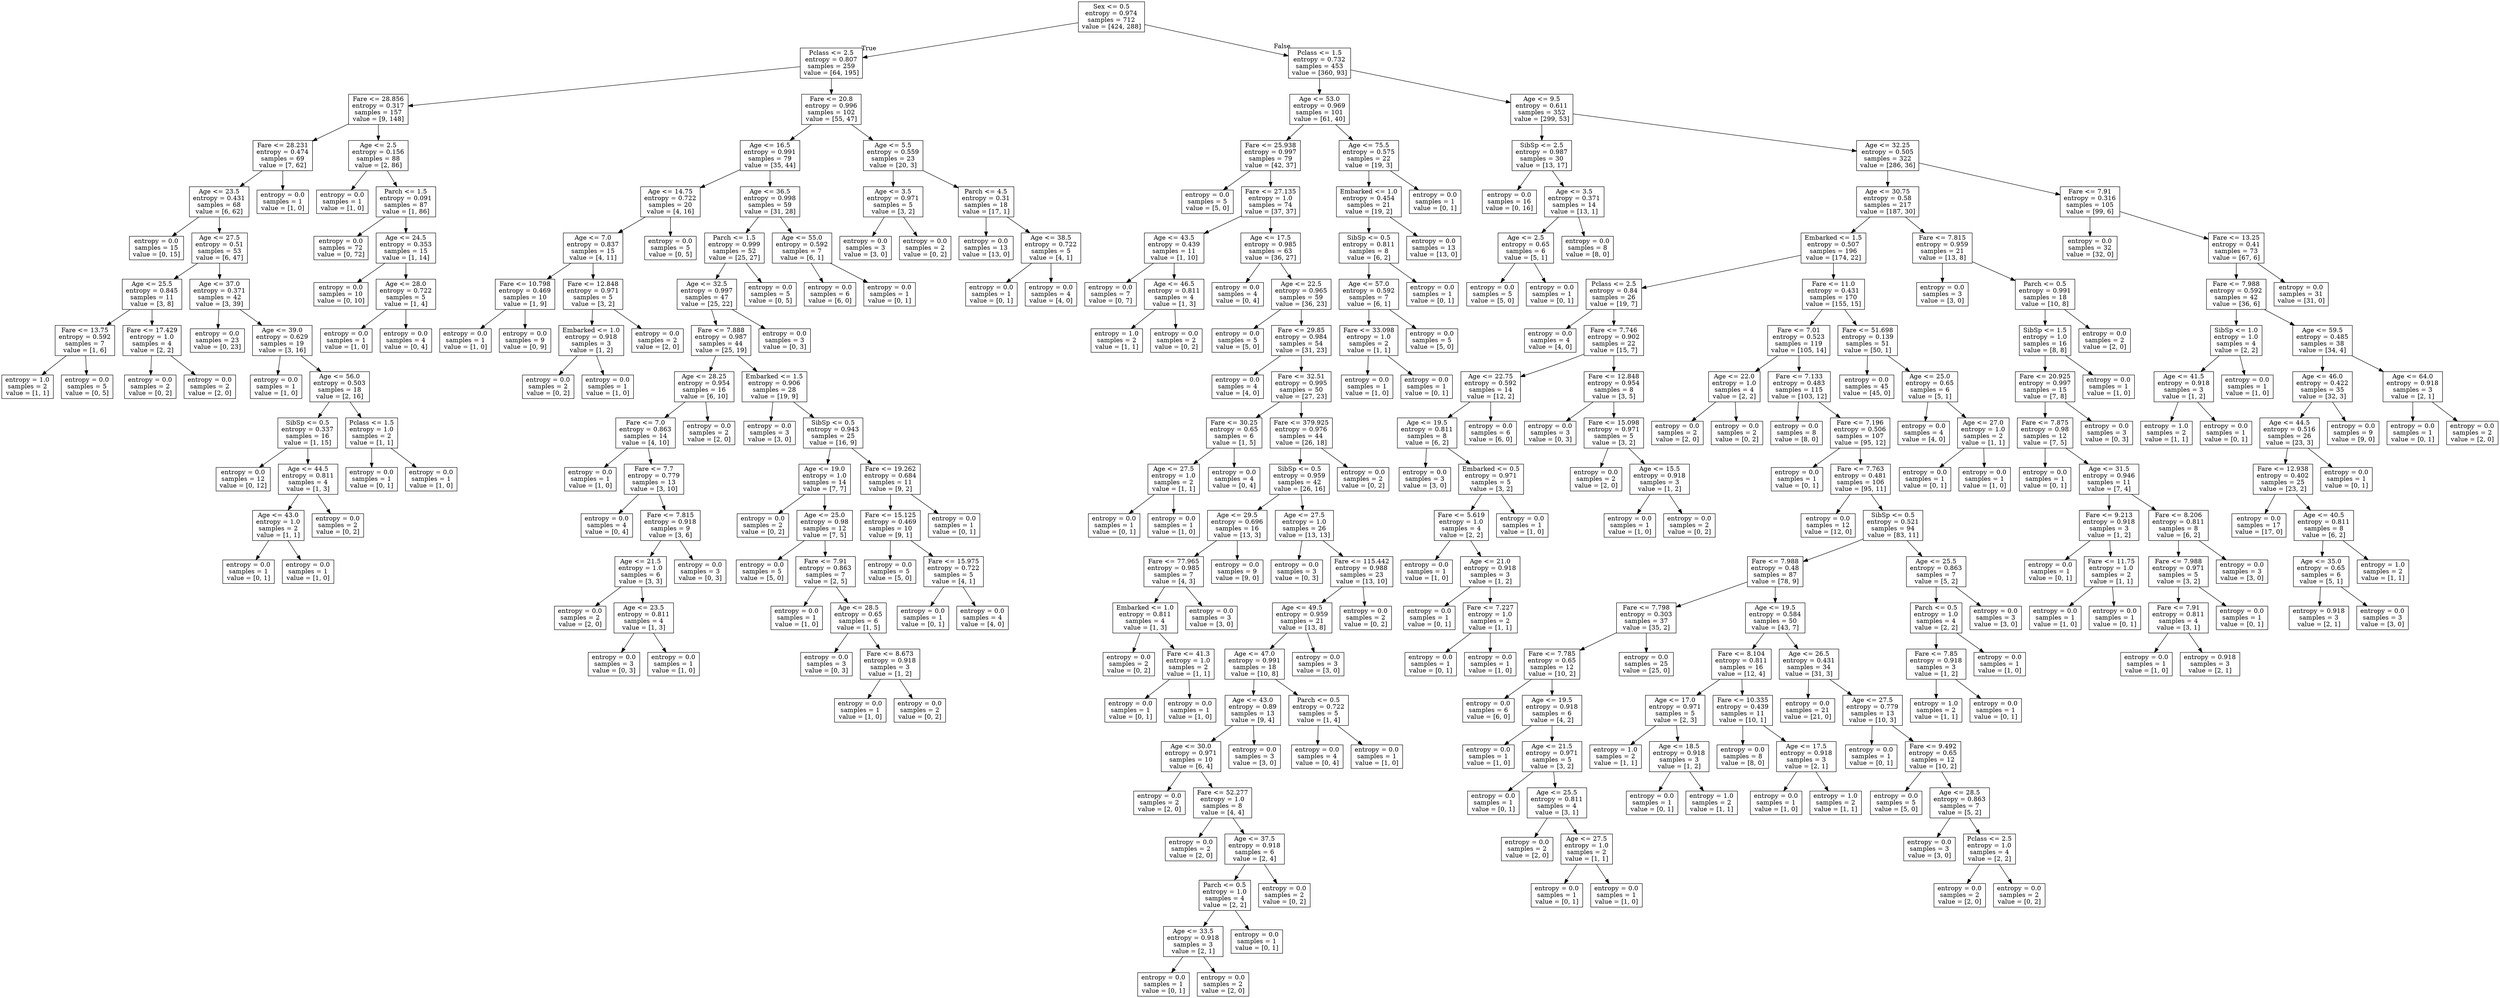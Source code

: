 digraph Tree {
node [shape=box] ;
0 [label="Sex <= 0.5\nentropy = 0.974\nsamples = 712\nvalue = [424, 288]"] ;
1 [label="Pclass <= 2.5\nentropy = 0.807\nsamples = 259\nvalue = [64, 195]"] ;
0 -> 1 [labeldistance=2.5, labelangle=45, headlabel="True"] ;
2 [label="Fare <= 28.856\nentropy = 0.317\nsamples = 157\nvalue = [9, 148]"] ;
1 -> 2 ;
3 [label="Fare <= 28.231\nentropy = 0.474\nsamples = 69\nvalue = [7, 62]"] ;
2 -> 3 ;
4 [label="Age <= 23.5\nentropy = 0.431\nsamples = 68\nvalue = [6, 62]"] ;
3 -> 4 ;
5 [label="entropy = 0.0\nsamples = 15\nvalue = [0, 15]"] ;
4 -> 5 ;
6 [label="Age <= 27.5\nentropy = 0.51\nsamples = 53\nvalue = [6, 47]"] ;
4 -> 6 ;
7 [label="Age <= 25.5\nentropy = 0.845\nsamples = 11\nvalue = [3, 8]"] ;
6 -> 7 ;
8 [label="Fare <= 13.75\nentropy = 0.592\nsamples = 7\nvalue = [1, 6]"] ;
7 -> 8 ;
9 [label="entropy = 1.0\nsamples = 2\nvalue = [1, 1]"] ;
8 -> 9 ;
10 [label="entropy = 0.0\nsamples = 5\nvalue = [0, 5]"] ;
8 -> 10 ;
11 [label="Fare <= 17.429\nentropy = 1.0\nsamples = 4\nvalue = [2, 2]"] ;
7 -> 11 ;
12 [label="entropy = 0.0\nsamples = 2\nvalue = [0, 2]"] ;
11 -> 12 ;
13 [label="entropy = 0.0\nsamples = 2\nvalue = [2, 0]"] ;
11 -> 13 ;
14 [label="Age <= 37.0\nentropy = 0.371\nsamples = 42\nvalue = [3, 39]"] ;
6 -> 14 ;
15 [label="entropy = 0.0\nsamples = 23\nvalue = [0, 23]"] ;
14 -> 15 ;
16 [label="Age <= 39.0\nentropy = 0.629\nsamples = 19\nvalue = [3, 16]"] ;
14 -> 16 ;
17 [label="entropy = 0.0\nsamples = 1\nvalue = [1, 0]"] ;
16 -> 17 ;
18 [label="Age <= 56.0\nentropy = 0.503\nsamples = 18\nvalue = [2, 16]"] ;
16 -> 18 ;
19 [label="SibSp <= 0.5\nentropy = 0.337\nsamples = 16\nvalue = [1, 15]"] ;
18 -> 19 ;
20 [label="entropy = 0.0\nsamples = 12\nvalue = [0, 12]"] ;
19 -> 20 ;
21 [label="Age <= 44.5\nentropy = 0.811\nsamples = 4\nvalue = [1, 3]"] ;
19 -> 21 ;
22 [label="Age <= 43.0\nentropy = 1.0\nsamples = 2\nvalue = [1, 1]"] ;
21 -> 22 ;
23 [label="entropy = 0.0\nsamples = 1\nvalue = [0, 1]"] ;
22 -> 23 ;
24 [label="entropy = 0.0\nsamples = 1\nvalue = [1, 0]"] ;
22 -> 24 ;
25 [label="entropy = 0.0\nsamples = 2\nvalue = [0, 2]"] ;
21 -> 25 ;
26 [label="Pclass <= 1.5\nentropy = 1.0\nsamples = 2\nvalue = [1, 1]"] ;
18 -> 26 ;
27 [label="entropy = 0.0\nsamples = 1\nvalue = [0, 1]"] ;
26 -> 27 ;
28 [label="entropy = 0.0\nsamples = 1\nvalue = [1, 0]"] ;
26 -> 28 ;
29 [label="entropy = 0.0\nsamples = 1\nvalue = [1, 0]"] ;
3 -> 29 ;
30 [label="Age <= 2.5\nentropy = 0.156\nsamples = 88\nvalue = [2, 86]"] ;
2 -> 30 ;
31 [label="entropy = 0.0\nsamples = 1\nvalue = [1, 0]"] ;
30 -> 31 ;
32 [label="Parch <= 1.5\nentropy = 0.091\nsamples = 87\nvalue = [1, 86]"] ;
30 -> 32 ;
33 [label="entropy = 0.0\nsamples = 72\nvalue = [0, 72]"] ;
32 -> 33 ;
34 [label="Age <= 24.5\nentropy = 0.353\nsamples = 15\nvalue = [1, 14]"] ;
32 -> 34 ;
35 [label="entropy = 0.0\nsamples = 10\nvalue = [0, 10]"] ;
34 -> 35 ;
36 [label="Age <= 28.0\nentropy = 0.722\nsamples = 5\nvalue = [1, 4]"] ;
34 -> 36 ;
37 [label="entropy = 0.0\nsamples = 1\nvalue = [1, 0]"] ;
36 -> 37 ;
38 [label="entropy = 0.0\nsamples = 4\nvalue = [0, 4]"] ;
36 -> 38 ;
39 [label="Fare <= 20.8\nentropy = 0.996\nsamples = 102\nvalue = [55, 47]"] ;
1 -> 39 ;
40 [label="Age <= 16.5\nentropy = 0.991\nsamples = 79\nvalue = [35, 44]"] ;
39 -> 40 ;
41 [label="Age <= 14.75\nentropy = 0.722\nsamples = 20\nvalue = [4, 16]"] ;
40 -> 41 ;
42 [label="Age <= 7.0\nentropy = 0.837\nsamples = 15\nvalue = [4, 11]"] ;
41 -> 42 ;
43 [label="Fare <= 10.798\nentropy = 0.469\nsamples = 10\nvalue = [1, 9]"] ;
42 -> 43 ;
44 [label="entropy = 0.0\nsamples = 1\nvalue = [1, 0]"] ;
43 -> 44 ;
45 [label="entropy = 0.0\nsamples = 9\nvalue = [0, 9]"] ;
43 -> 45 ;
46 [label="Fare <= 12.848\nentropy = 0.971\nsamples = 5\nvalue = [3, 2]"] ;
42 -> 46 ;
47 [label="Embarked <= 1.0\nentropy = 0.918\nsamples = 3\nvalue = [1, 2]"] ;
46 -> 47 ;
48 [label="entropy = 0.0\nsamples = 2\nvalue = [0, 2]"] ;
47 -> 48 ;
49 [label="entropy = 0.0\nsamples = 1\nvalue = [1, 0]"] ;
47 -> 49 ;
50 [label="entropy = 0.0\nsamples = 2\nvalue = [2, 0]"] ;
46 -> 50 ;
51 [label="entropy = 0.0\nsamples = 5\nvalue = [0, 5]"] ;
41 -> 51 ;
52 [label="Age <= 36.5\nentropy = 0.998\nsamples = 59\nvalue = [31, 28]"] ;
40 -> 52 ;
53 [label="Parch <= 1.5\nentropy = 0.999\nsamples = 52\nvalue = [25, 27]"] ;
52 -> 53 ;
54 [label="Age <= 32.5\nentropy = 0.997\nsamples = 47\nvalue = [25, 22]"] ;
53 -> 54 ;
55 [label="Fare <= 7.888\nentropy = 0.987\nsamples = 44\nvalue = [25, 19]"] ;
54 -> 55 ;
56 [label="Age <= 28.25\nentropy = 0.954\nsamples = 16\nvalue = [6, 10]"] ;
55 -> 56 ;
57 [label="Fare <= 7.0\nentropy = 0.863\nsamples = 14\nvalue = [4, 10]"] ;
56 -> 57 ;
58 [label="entropy = 0.0\nsamples = 1\nvalue = [1, 0]"] ;
57 -> 58 ;
59 [label="Fare <= 7.7\nentropy = 0.779\nsamples = 13\nvalue = [3, 10]"] ;
57 -> 59 ;
60 [label="entropy = 0.0\nsamples = 4\nvalue = [0, 4]"] ;
59 -> 60 ;
61 [label="Fare <= 7.815\nentropy = 0.918\nsamples = 9\nvalue = [3, 6]"] ;
59 -> 61 ;
62 [label="Age <= 21.5\nentropy = 1.0\nsamples = 6\nvalue = [3, 3]"] ;
61 -> 62 ;
63 [label="entropy = 0.0\nsamples = 2\nvalue = [2, 0]"] ;
62 -> 63 ;
64 [label="Age <= 23.5\nentropy = 0.811\nsamples = 4\nvalue = [1, 3]"] ;
62 -> 64 ;
65 [label="entropy = 0.0\nsamples = 3\nvalue = [0, 3]"] ;
64 -> 65 ;
66 [label="entropy = 0.0\nsamples = 1\nvalue = [1, 0]"] ;
64 -> 66 ;
67 [label="entropy = 0.0\nsamples = 3\nvalue = [0, 3]"] ;
61 -> 67 ;
68 [label="entropy = 0.0\nsamples = 2\nvalue = [2, 0]"] ;
56 -> 68 ;
69 [label="Embarked <= 1.5\nentropy = 0.906\nsamples = 28\nvalue = [19, 9]"] ;
55 -> 69 ;
70 [label="entropy = 0.0\nsamples = 3\nvalue = [3, 0]"] ;
69 -> 70 ;
71 [label="SibSp <= 0.5\nentropy = 0.943\nsamples = 25\nvalue = [16, 9]"] ;
69 -> 71 ;
72 [label="Age <= 19.0\nentropy = 1.0\nsamples = 14\nvalue = [7, 7]"] ;
71 -> 72 ;
73 [label="entropy = 0.0\nsamples = 2\nvalue = [0, 2]"] ;
72 -> 73 ;
74 [label="Age <= 25.0\nentropy = 0.98\nsamples = 12\nvalue = [7, 5]"] ;
72 -> 74 ;
75 [label="entropy = 0.0\nsamples = 5\nvalue = [5, 0]"] ;
74 -> 75 ;
76 [label="Fare <= 7.91\nentropy = 0.863\nsamples = 7\nvalue = [2, 5]"] ;
74 -> 76 ;
77 [label="entropy = 0.0\nsamples = 1\nvalue = [1, 0]"] ;
76 -> 77 ;
78 [label="Age <= 28.5\nentropy = 0.65\nsamples = 6\nvalue = [1, 5]"] ;
76 -> 78 ;
79 [label="entropy = 0.0\nsamples = 3\nvalue = [0, 3]"] ;
78 -> 79 ;
80 [label="Fare <= 8.673\nentropy = 0.918\nsamples = 3\nvalue = [1, 2]"] ;
78 -> 80 ;
81 [label="entropy = 0.0\nsamples = 1\nvalue = [1, 0]"] ;
80 -> 81 ;
82 [label="entropy = 0.0\nsamples = 2\nvalue = [0, 2]"] ;
80 -> 82 ;
83 [label="Fare <= 19.262\nentropy = 0.684\nsamples = 11\nvalue = [9, 2]"] ;
71 -> 83 ;
84 [label="Fare <= 15.125\nentropy = 0.469\nsamples = 10\nvalue = [9, 1]"] ;
83 -> 84 ;
85 [label="entropy = 0.0\nsamples = 5\nvalue = [5, 0]"] ;
84 -> 85 ;
86 [label="Fare <= 15.975\nentropy = 0.722\nsamples = 5\nvalue = [4, 1]"] ;
84 -> 86 ;
87 [label="entropy = 0.0\nsamples = 1\nvalue = [0, 1]"] ;
86 -> 87 ;
88 [label="entropy = 0.0\nsamples = 4\nvalue = [4, 0]"] ;
86 -> 88 ;
89 [label="entropy = 0.0\nsamples = 1\nvalue = [0, 1]"] ;
83 -> 89 ;
90 [label="entropy = 0.0\nsamples = 3\nvalue = [0, 3]"] ;
54 -> 90 ;
91 [label="entropy = 0.0\nsamples = 5\nvalue = [0, 5]"] ;
53 -> 91 ;
92 [label="Age <= 55.0\nentropy = 0.592\nsamples = 7\nvalue = [6, 1]"] ;
52 -> 92 ;
93 [label="entropy = 0.0\nsamples = 6\nvalue = [6, 0]"] ;
92 -> 93 ;
94 [label="entropy = 0.0\nsamples = 1\nvalue = [0, 1]"] ;
92 -> 94 ;
95 [label="Age <= 5.5\nentropy = 0.559\nsamples = 23\nvalue = [20, 3]"] ;
39 -> 95 ;
96 [label="Age <= 3.5\nentropy = 0.971\nsamples = 5\nvalue = [3, 2]"] ;
95 -> 96 ;
97 [label="entropy = 0.0\nsamples = 3\nvalue = [3, 0]"] ;
96 -> 97 ;
98 [label="entropy = 0.0\nsamples = 2\nvalue = [0, 2]"] ;
96 -> 98 ;
99 [label="Parch <= 4.5\nentropy = 0.31\nsamples = 18\nvalue = [17, 1]"] ;
95 -> 99 ;
100 [label="entropy = 0.0\nsamples = 13\nvalue = [13, 0]"] ;
99 -> 100 ;
101 [label="Age <= 38.5\nentropy = 0.722\nsamples = 5\nvalue = [4, 1]"] ;
99 -> 101 ;
102 [label="entropy = 0.0\nsamples = 1\nvalue = [0, 1]"] ;
101 -> 102 ;
103 [label="entropy = 0.0\nsamples = 4\nvalue = [4, 0]"] ;
101 -> 103 ;
104 [label="Pclass <= 1.5\nentropy = 0.732\nsamples = 453\nvalue = [360, 93]"] ;
0 -> 104 [labeldistance=2.5, labelangle=-45, headlabel="False"] ;
105 [label="Age <= 53.0\nentropy = 0.969\nsamples = 101\nvalue = [61, 40]"] ;
104 -> 105 ;
106 [label="Fare <= 25.938\nentropy = 0.997\nsamples = 79\nvalue = [42, 37]"] ;
105 -> 106 ;
107 [label="entropy = 0.0\nsamples = 5\nvalue = [5, 0]"] ;
106 -> 107 ;
108 [label="Fare <= 27.135\nentropy = 1.0\nsamples = 74\nvalue = [37, 37]"] ;
106 -> 108 ;
109 [label="Age <= 43.5\nentropy = 0.439\nsamples = 11\nvalue = [1, 10]"] ;
108 -> 109 ;
110 [label="entropy = 0.0\nsamples = 7\nvalue = [0, 7]"] ;
109 -> 110 ;
111 [label="Age <= 46.5\nentropy = 0.811\nsamples = 4\nvalue = [1, 3]"] ;
109 -> 111 ;
112 [label="entropy = 1.0\nsamples = 2\nvalue = [1, 1]"] ;
111 -> 112 ;
113 [label="entropy = 0.0\nsamples = 2\nvalue = [0, 2]"] ;
111 -> 113 ;
114 [label="Age <= 17.5\nentropy = 0.985\nsamples = 63\nvalue = [36, 27]"] ;
108 -> 114 ;
115 [label="entropy = 0.0\nsamples = 4\nvalue = [0, 4]"] ;
114 -> 115 ;
116 [label="Age <= 22.5\nentropy = 0.965\nsamples = 59\nvalue = [36, 23]"] ;
114 -> 116 ;
117 [label="entropy = 0.0\nsamples = 5\nvalue = [5, 0]"] ;
116 -> 117 ;
118 [label="Fare <= 29.85\nentropy = 0.984\nsamples = 54\nvalue = [31, 23]"] ;
116 -> 118 ;
119 [label="entropy = 0.0\nsamples = 4\nvalue = [4, 0]"] ;
118 -> 119 ;
120 [label="Fare <= 32.51\nentropy = 0.995\nsamples = 50\nvalue = [27, 23]"] ;
118 -> 120 ;
121 [label="Fare <= 30.25\nentropy = 0.65\nsamples = 6\nvalue = [1, 5]"] ;
120 -> 121 ;
122 [label="Age <= 27.5\nentropy = 1.0\nsamples = 2\nvalue = [1, 1]"] ;
121 -> 122 ;
123 [label="entropy = 0.0\nsamples = 1\nvalue = [0, 1]"] ;
122 -> 123 ;
124 [label="entropy = 0.0\nsamples = 1\nvalue = [1, 0]"] ;
122 -> 124 ;
125 [label="entropy = 0.0\nsamples = 4\nvalue = [0, 4]"] ;
121 -> 125 ;
126 [label="Fare <= 379.925\nentropy = 0.976\nsamples = 44\nvalue = [26, 18]"] ;
120 -> 126 ;
127 [label="SibSp <= 0.5\nentropy = 0.959\nsamples = 42\nvalue = [26, 16]"] ;
126 -> 127 ;
128 [label="Age <= 29.5\nentropy = 0.696\nsamples = 16\nvalue = [13, 3]"] ;
127 -> 128 ;
129 [label="Fare <= 77.965\nentropy = 0.985\nsamples = 7\nvalue = [4, 3]"] ;
128 -> 129 ;
130 [label="Embarked <= 1.0\nentropy = 0.811\nsamples = 4\nvalue = [1, 3]"] ;
129 -> 130 ;
131 [label="entropy = 0.0\nsamples = 2\nvalue = [0, 2]"] ;
130 -> 131 ;
132 [label="Fare <= 41.3\nentropy = 1.0\nsamples = 2\nvalue = [1, 1]"] ;
130 -> 132 ;
133 [label="entropy = 0.0\nsamples = 1\nvalue = [0, 1]"] ;
132 -> 133 ;
134 [label="entropy = 0.0\nsamples = 1\nvalue = [1, 0]"] ;
132 -> 134 ;
135 [label="entropy = 0.0\nsamples = 3\nvalue = [3, 0]"] ;
129 -> 135 ;
136 [label="entropy = 0.0\nsamples = 9\nvalue = [9, 0]"] ;
128 -> 136 ;
137 [label="Age <= 27.5\nentropy = 1.0\nsamples = 26\nvalue = [13, 13]"] ;
127 -> 137 ;
138 [label="entropy = 0.0\nsamples = 3\nvalue = [0, 3]"] ;
137 -> 138 ;
139 [label="Fare <= 115.442\nentropy = 0.988\nsamples = 23\nvalue = [13, 10]"] ;
137 -> 139 ;
140 [label="Age <= 49.5\nentropy = 0.959\nsamples = 21\nvalue = [13, 8]"] ;
139 -> 140 ;
141 [label="Age <= 47.0\nentropy = 0.991\nsamples = 18\nvalue = [10, 8]"] ;
140 -> 141 ;
142 [label="Age <= 43.0\nentropy = 0.89\nsamples = 13\nvalue = [9, 4]"] ;
141 -> 142 ;
143 [label="Age <= 30.0\nentropy = 0.971\nsamples = 10\nvalue = [6, 4]"] ;
142 -> 143 ;
144 [label="entropy = 0.0\nsamples = 2\nvalue = [2, 0]"] ;
143 -> 144 ;
145 [label="Fare <= 52.277\nentropy = 1.0\nsamples = 8\nvalue = [4, 4]"] ;
143 -> 145 ;
146 [label="entropy = 0.0\nsamples = 2\nvalue = [2, 0]"] ;
145 -> 146 ;
147 [label="Age <= 37.5\nentropy = 0.918\nsamples = 6\nvalue = [2, 4]"] ;
145 -> 147 ;
148 [label="Parch <= 0.5\nentropy = 1.0\nsamples = 4\nvalue = [2, 2]"] ;
147 -> 148 ;
149 [label="Age <= 33.5\nentropy = 0.918\nsamples = 3\nvalue = [2, 1]"] ;
148 -> 149 ;
150 [label="entropy = 0.0\nsamples = 1\nvalue = [0, 1]"] ;
149 -> 150 ;
151 [label="entropy = 0.0\nsamples = 2\nvalue = [2, 0]"] ;
149 -> 151 ;
152 [label="entropy = 0.0\nsamples = 1\nvalue = [0, 1]"] ;
148 -> 152 ;
153 [label="entropy = 0.0\nsamples = 2\nvalue = [0, 2]"] ;
147 -> 153 ;
154 [label="entropy = 0.0\nsamples = 3\nvalue = [3, 0]"] ;
142 -> 154 ;
155 [label="Parch <= 0.5\nentropy = 0.722\nsamples = 5\nvalue = [1, 4]"] ;
141 -> 155 ;
156 [label="entropy = 0.0\nsamples = 4\nvalue = [0, 4]"] ;
155 -> 156 ;
157 [label="entropy = 0.0\nsamples = 1\nvalue = [1, 0]"] ;
155 -> 157 ;
158 [label="entropy = 0.0\nsamples = 3\nvalue = [3, 0]"] ;
140 -> 158 ;
159 [label="entropy = 0.0\nsamples = 2\nvalue = [0, 2]"] ;
139 -> 159 ;
160 [label="entropy = 0.0\nsamples = 2\nvalue = [0, 2]"] ;
126 -> 160 ;
161 [label="Age <= 75.5\nentropy = 0.575\nsamples = 22\nvalue = [19, 3]"] ;
105 -> 161 ;
162 [label="Embarked <= 1.0\nentropy = 0.454\nsamples = 21\nvalue = [19, 2]"] ;
161 -> 162 ;
163 [label="SibSp <= 0.5\nentropy = 0.811\nsamples = 8\nvalue = [6, 2]"] ;
162 -> 163 ;
164 [label="Age <= 57.0\nentropy = 0.592\nsamples = 7\nvalue = [6, 1]"] ;
163 -> 164 ;
165 [label="Fare <= 33.098\nentropy = 1.0\nsamples = 2\nvalue = [1, 1]"] ;
164 -> 165 ;
166 [label="entropy = 0.0\nsamples = 1\nvalue = [1, 0]"] ;
165 -> 166 ;
167 [label="entropy = 0.0\nsamples = 1\nvalue = [0, 1]"] ;
165 -> 167 ;
168 [label="entropy = 0.0\nsamples = 5\nvalue = [5, 0]"] ;
164 -> 168 ;
169 [label="entropy = 0.0\nsamples = 1\nvalue = [0, 1]"] ;
163 -> 169 ;
170 [label="entropy = 0.0\nsamples = 13\nvalue = [13, 0]"] ;
162 -> 170 ;
171 [label="entropy = 0.0\nsamples = 1\nvalue = [0, 1]"] ;
161 -> 171 ;
172 [label="Age <= 9.5\nentropy = 0.611\nsamples = 352\nvalue = [299, 53]"] ;
104 -> 172 ;
173 [label="SibSp <= 2.5\nentropy = 0.987\nsamples = 30\nvalue = [13, 17]"] ;
172 -> 173 ;
174 [label="entropy = 0.0\nsamples = 16\nvalue = [0, 16]"] ;
173 -> 174 ;
175 [label="Age <= 3.5\nentropy = 0.371\nsamples = 14\nvalue = [13, 1]"] ;
173 -> 175 ;
176 [label="Age <= 2.5\nentropy = 0.65\nsamples = 6\nvalue = [5, 1]"] ;
175 -> 176 ;
177 [label="entropy = 0.0\nsamples = 5\nvalue = [5, 0]"] ;
176 -> 177 ;
178 [label="entropy = 0.0\nsamples = 1\nvalue = [0, 1]"] ;
176 -> 178 ;
179 [label="entropy = 0.0\nsamples = 8\nvalue = [8, 0]"] ;
175 -> 179 ;
180 [label="Age <= 32.25\nentropy = 0.505\nsamples = 322\nvalue = [286, 36]"] ;
172 -> 180 ;
181 [label="Age <= 30.75\nentropy = 0.58\nsamples = 217\nvalue = [187, 30]"] ;
180 -> 181 ;
182 [label="Embarked <= 1.5\nentropy = 0.507\nsamples = 196\nvalue = [174, 22]"] ;
181 -> 182 ;
183 [label="Pclass <= 2.5\nentropy = 0.84\nsamples = 26\nvalue = [19, 7]"] ;
182 -> 183 ;
184 [label="entropy = 0.0\nsamples = 4\nvalue = [4, 0]"] ;
183 -> 184 ;
185 [label="Fare <= 7.746\nentropy = 0.902\nsamples = 22\nvalue = [15, 7]"] ;
183 -> 185 ;
186 [label="Age <= 22.75\nentropy = 0.592\nsamples = 14\nvalue = [12, 2]"] ;
185 -> 186 ;
187 [label="Age <= 19.5\nentropy = 0.811\nsamples = 8\nvalue = [6, 2]"] ;
186 -> 187 ;
188 [label="entropy = 0.0\nsamples = 3\nvalue = [3, 0]"] ;
187 -> 188 ;
189 [label="Embarked <= 0.5\nentropy = 0.971\nsamples = 5\nvalue = [3, 2]"] ;
187 -> 189 ;
190 [label="Fare <= 5.619\nentropy = 1.0\nsamples = 4\nvalue = [2, 2]"] ;
189 -> 190 ;
191 [label="entropy = 0.0\nsamples = 1\nvalue = [1, 0]"] ;
190 -> 191 ;
192 [label="Age <= 21.0\nentropy = 0.918\nsamples = 3\nvalue = [1, 2]"] ;
190 -> 192 ;
193 [label="entropy = 0.0\nsamples = 1\nvalue = [0, 1]"] ;
192 -> 193 ;
194 [label="Fare <= 7.227\nentropy = 1.0\nsamples = 2\nvalue = [1, 1]"] ;
192 -> 194 ;
195 [label="entropy = 0.0\nsamples = 1\nvalue = [0, 1]"] ;
194 -> 195 ;
196 [label="entropy = 0.0\nsamples = 1\nvalue = [1, 0]"] ;
194 -> 196 ;
197 [label="entropy = 0.0\nsamples = 1\nvalue = [1, 0]"] ;
189 -> 197 ;
198 [label="entropy = 0.0\nsamples = 6\nvalue = [6, 0]"] ;
186 -> 198 ;
199 [label="Fare <= 12.848\nentropy = 0.954\nsamples = 8\nvalue = [3, 5]"] ;
185 -> 199 ;
200 [label="entropy = 0.0\nsamples = 3\nvalue = [0, 3]"] ;
199 -> 200 ;
201 [label="Fare <= 15.098\nentropy = 0.971\nsamples = 5\nvalue = [3, 2]"] ;
199 -> 201 ;
202 [label="entropy = 0.0\nsamples = 2\nvalue = [2, 0]"] ;
201 -> 202 ;
203 [label="Age <= 15.5\nentropy = 0.918\nsamples = 3\nvalue = [1, 2]"] ;
201 -> 203 ;
204 [label="entropy = 0.0\nsamples = 1\nvalue = [1, 0]"] ;
203 -> 204 ;
205 [label="entropy = 0.0\nsamples = 2\nvalue = [0, 2]"] ;
203 -> 205 ;
206 [label="Fare <= 11.0\nentropy = 0.431\nsamples = 170\nvalue = [155, 15]"] ;
182 -> 206 ;
207 [label="Fare <= 7.01\nentropy = 0.523\nsamples = 119\nvalue = [105, 14]"] ;
206 -> 207 ;
208 [label="Age <= 22.0\nentropy = 1.0\nsamples = 4\nvalue = [2, 2]"] ;
207 -> 208 ;
209 [label="entropy = 0.0\nsamples = 2\nvalue = [2, 0]"] ;
208 -> 209 ;
210 [label="entropy = 0.0\nsamples = 2\nvalue = [0, 2]"] ;
208 -> 210 ;
211 [label="Fare <= 7.133\nentropy = 0.483\nsamples = 115\nvalue = [103, 12]"] ;
207 -> 211 ;
212 [label="entropy = 0.0\nsamples = 8\nvalue = [8, 0]"] ;
211 -> 212 ;
213 [label="Fare <= 7.196\nentropy = 0.506\nsamples = 107\nvalue = [95, 12]"] ;
211 -> 213 ;
214 [label="entropy = 0.0\nsamples = 1\nvalue = [0, 1]"] ;
213 -> 214 ;
215 [label="Fare <= 7.763\nentropy = 0.481\nsamples = 106\nvalue = [95, 11]"] ;
213 -> 215 ;
216 [label="entropy = 0.0\nsamples = 12\nvalue = [12, 0]"] ;
215 -> 216 ;
217 [label="SibSp <= 0.5\nentropy = 0.521\nsamples = 94\nvalue = [83, 11]"] ;
215 -> 217 ;
218 [label="Fare <= 7.988\nentropy = 0.48\nsamples = 87\nvalue = [78, 9]"] ;
217 -> 218 ;
219 [label="Fare <= 7.798\nentropy = 0.303\nsamples = 37\nvalue = [35, 2]"] ;
218 -> 219 ;
220 [label="Fare <= 7.785\nentropy = 0.65\nsamples = 12\nvalue = [10, 2]"] ;
219 -> 220 ;
221 [label="entropy = 0.0\nsamples = 6\nvalue = [6, 0]"] ;
220 -> 221 ;
222 [label="Age <= 19.5\nentropy = 0.918\nsamples = 6\nvalue = [4, 2]"] ;
220 -> 222 ;
223 [label="entropy = 0.0\nsamples = 1\nvalue = [1, 0]"] ;
222 -> 223 ;
224 [label="Age <= 21.5\nentropy = 0.971\nsamples = 5\nvalue = [3, 2]"] ;
222 -> 224 ;
225 [label="entropy = 0.0\nsamples = 1\nvalue = [0, 1]"] ;
224 -> 225 ;
226 [label="Age <= 25.5\nentropy = 0.811\nsamples = 4\nvalue = [3, 1]"] ;
224 -> 226 ;
227 [label="entropy = 0.0\nsamples = 2\nvalue = [2, 0]"] ;
226 -> 227 ;
228 [label="Age <= 27.5\nentropy = 1.0\nsamples = 2\nvalue = [1, 1]"] ;
226 -> 228 ;
229 [label="entropy = 0.0\nsamples = 1\nvalue = [0, 1]"] ;
228 -> 229 ;
230 [label="entropy = 0.0\nsamples = 1\nvalue = [1, 0]"] ;
228 -> 230 ;
231 [label="entropy = 0.0\nsamples = 25\nvalue = [25, 0]"] ;
219 -> 231 ;
232 [label="Age <= 19.5\nentropy = 0.584\nsamples = 50\nvalue = [43, 7]"] ;
218 -> 232 ;
233 [label="Fare <= 8.104\nentropy = 0.811\nsamples = 16\nvalue = [12, 4]"] ;
232 -> 233 ;
234 [label="Age <= 17.0\nentropy = 0.971\nsamples = 5\nvalue = [2, 3]"] ;
233 -> 234 ;
235 [label="entropy = 1.0\nsamples = 2\nvalue = [1, 1]"] ;
234 -> 235 ;
236 [label="Age <= 18.5\nentropy = 0.918\nsamples = 3\nvalue = [1, 2]"] ;
234 -> 236 ;
237 [label="entropy = 0.0\nsamples = 1\nvalue = [0, 1]"] ;
236 -> 237 ;
238 [label="entropy = 1.0\nsamples = 2\nvalue = [1, 1]"] ;
236 -> 238 ;
239 [label="Fare <= 10.335\nentropy = 0.439\nsamples = 11\nvalue = [10, 1]"] ;
233 -> 239 ;
240 [label="entropy = 0.0\nsamples = 8\nvalue = [8, 0]"] ;
239 -> 240 ;
241 [label="Age <= 17.5\nentropy = 0.918\nsamples = 3\nvalue = [2, 1]"] ;
239 -> 241 ;
242 [label="entropy = 0.0\nsamples = 1\nvalue = [1, 0]"] ;
241 -> 242 ;
243 [label="entropy = 1.0\nsamples = 2\nvalue = [1, 1]"] ;
241 -> 243 ;
244 [label="Age <= 26.5\nentropy = 0.431\nsamples = 34\nvalue = [31, 3]"] ;
232 -> 244 ;
245 [label="entropy = 0.0\nsamples = 21\nvalue = [21, 0]"] ;
244 -> 245 ;
246 [label="Age <= 27.5\nentropy = 0.779\nsamples = 13\nvalue = [10, 3]"] ;
244 -> 246 ;
247 [label="entropy = 0.0\nsamples = 1\nvalue = [0, 1]"] ;
246 -> 247 ;
248 [label="Fare <= 9.492\nentropy = 0.65\nsamples = 12\nvalue = [10, 2]"] ;
246 -> 248 ;
249 [label="entropy = 0.0\nsamples = 5\nvalue = [5, 0]"] ;
248 -> 249 ;
250 [label="Age <= 28.5\nentropy = 0.863\nsamples = 7\nvalue = [5, 2]"] ;
248 -> 250 ;
251 [label="entropy = 0.0\nsamples = 3\nvalue = [3, 0]"] ;
250 -> 251 ;
252 [label="Pclass <= 2.5\nentropy = 1.0\nsamples = 4\nvalue = [2, 2]"] ;
250 -> 252 ;
253 [label="entropy = 0.0\nsamples = 2\nvalue = [2, 0]"] ;
252 -> 253 ;
254 [label="entropy = 0.0\nsamples = 2\nvalue = [0, 2]"] ;
252 -> 254 ;
255 [label="Age <= 25.5\nentropy = 0.863\nsamples = 7\nvalue = [5, 2]"] ;
217 -> 255 ;
256 [label="Parch <= 0.5\nentropy = 1.0\nsamples = 4\nvalue = [2, 2]"] ;
255 -> 256 ;
257 [label="Fare <= 7.85\nentropy = 0.918\nsamples = 3\nvalue = [1, 2]"] ;
256 -> 257 ;
258 [label="entropy = 1.0\nsamples = 2\nvalue = [1, 1]"] ;
257 -> 258 ;
259 [label="entropy = 0.0\nsamples = 1\nvalue = [0, 1]"] ;
257 -> 259 ;
260 [label="entropy = 0.0\nsamples = 1\nvalue = [1, 0]"] ;
256 -> 260 ;
261 [label="entropy = 0.0\nsamples = 3\nvalue = [3, 0]"] ;
255 -> 261 ;
262 [label="Fare <= 51.698\nentropy = 0.139\nsamples = 51\nvalue = [50, 1]"] ;
206 -> 262 ;
263 [label="entropy = 0.0\nsamples = 45\nvalue = [45, 0]"] ;
262 -> 263 ;
264 [label="Age <= 25.0\nentropy = 0.65\nsamples = 6\nvalue = [5, 1]"] ;
262 -> 264 ;
265 [label="entropy = 0.0\nsamples = 4\nvalue = [4, 0]"] ;
264 -> 265 ;
266 [label="Age <= 27.0\nentropy = 1.0\nsamples = 2\nvalue = [1, 1]"] ;
264 -> 266 ;
267 [label="entropy = 0.0\nsamples = 1\nvalue = [0, 1]"] ;
266 -> 267 ;
268 [label="entropy = 0.0\nsamples = 1\nvalue = [1, 0]"] ;
266 -> 268 ;
269 [label="Fare <= 7.815\nentropy = 0.959\nsamples = 21\nvalue = [13, 8]"] ;
181 -> 269 ;
270 [label="entropy = 0.0\nsamples = 3\nvalue = [3, 0]"] ;
269 -> 270 ;
271 [label="Parch <= 0.5\nentropy = 0.991\nsamples = 18\nvalue = [10, 8]"] ;
269 -> 271 ;
272 [label="SibSp <= 1.5\nentropy = 1.0\nsamples = 16\nvalue = [8, 8]"] ;
271 -> 272 ;
273 [label="Fare <= 20.925\nentropy = 0.997\nsamples = 15\nvalue = [7, 8]"] ;
272 -> 273 ;
274 [label="Fare <= 7.875\nentropy = 0.98\nsamples = 12\nvalue = [7, 5]"] ;
273 -> 274 ;
275 [label="entropy = 0.0\nsamples = 1\nvalue = [0, 1]"] ;
274 -> 275 ;
276 [label="Age <= 31.5\nentropy = 0.946\nsamples = 11\nvalue = [7, 4]"] ;
274 -> 276 ;
277 [label="Fare <= 9.213\nentropy = 0.918\nsamples = 3\nvalue = [1, 2]"] ;
276 -> 277 ;
278 [label="entropy = 0.0\nsamples = 1\nvalue = [0, 1]"] ;
277 -> 278 ;
279 [label="Fare <= 11.75\nentropy = 1.0\nsamples = 2\nvalue = [1, 1]"] ;
277 -> 279 ;
280 [label="entropy = 0.0\nsamples = 1\nvalue = [1, 0]"] ;
279 -> 280 ;
281 [label="entropy = 0.0\nsamples = 1\nvalue = [0, 1]"] ;
279 -> 281 ;
282 [label="Fare <= 8.206\nentropy = 0.811\nsamples = 8\nvalue = [6, 2]"] ;
276 -> 282 ;
283 [label="Fare <= 7.988\nentropy = 0.971\nsamples = 5\nvalue = [3, 2]"] ;
282 -> 283 ;
284 [label="Fare <= 7.91\nentropy = 0.811\nsamples = 4\nvalue = [3, 1]"] ;
283 -> 284 ;
285 [label="entropy = 0.0\nsamples = 1\nvalue = [1, 0]"] ;
284 -> 285 ;
286 [label="entropy = 0.918\nsamples = 3\nvalue = [2, 1]"] ;
284 -> 286 ;
287 [label="entropy = 0.0\nsamples = 1\nvalue = [0, 1]"] ;
283 -> 287 ;
288 [label="entropy = 0.0\nsamples = 3\nvalue = [3, 0]"] ;
282 -> 288 ;
289 [label="entropy = 0.0\nsamples = 3\nvalue = [0, 3]"] ;
273 -> 289 ;
290 [label="entropy = 0.0\nsamples = 1\nvalue = [1, 0]"] ;
272 -> 290 ;
291 [label="entropy = 0.0\nsamples = 2\nvalue = [2, 0]"] ;
271 -> 291 ;
292 [label="Fare <= 7.91\nentropy = 0.316\nsamples = 105\nvalue = [99, 6]"] ;
180 -> 292 ;
293 [label="entropy = 0.0\nsamples = 32\nvalue = [32, 0]"] ;
292 -> 293 ;
294 [label="Fare <= 13.25\nentropy = 0.41\nsamples = 73\nvalue = [67, 6]"] ;
292 -> 294 ;
295 [label="Fare <= 7.988\nentropy = 0.592\nsamples = 42\nvalue = [36, 6]"] ;
294 -> 295 ;
296 [label="SibSp <= 1.0\nentropy = 1.0\nsamples = 4\nvalue = [2, 2]"] ;
295 -> 296 ;
297 [label="Age <= 41.5\nentropy = 0.918\nsamples = 3\nvalue = [1, 2]"] ;
296 -> 297 ;
298 [label="entropy = 1.0\nsamples = 2\nvalue = [1, 1]"] ;
297 -> 298 ;
299 [label="entropy = 0.0\nsamples = 1\nvalue = [0, 1]"] ;
297 -> 299 ;
300 [label="entropy = 0.0\nsamples = 1\nvalue = [1, 0]"] ;
296 -> 300 ;
301 [label="Age <= 59.5\nentropy = 0.485\nsamples = 38\nvalue = [34, 4]"] ;
295 -> 301 ;
302 [label="Age <= 46.0\nentropy = 0.422\nsamples = 35\nvalue = [32, 3]"] ;
301 -> 302 ;
303 [label="Age <= 44.5\nentropy = 0.516\nsamples = 26\nvalue = [23, 3]"] ;
302 -> 303 ;
304 [label="Fare <= 12.938\nentropy = 0.402\nsamples = 25\nvalue = [23, 2]"] ;
303 -> 304 ;
305 [label="entropy = 0.0\nsamples = 17\nvalue = [17, 0]"] ;
304 -> 305 ;
306 [label="Age <= 40.5\nentropy = 0.811\nsamples = 8\nvalue = [6, 2]"] ;
304 -> 306 ;
307 [label="Age <= 35.0\nentropy = 0.65\nsamples = 6\nvalue = [5, 1]"] ;
306 -> 307 ;
308 [label="entropy = 0.918\nsamples = 3\nvalue = [2, 1]"] ;
307 -> 308 ;
309 [label="entropy = 0.0\nsamples = 3\nvalue = [3, 0]"] ;
307 -> 309 ;
310 [label="entropy = 1.0\nsamples = 2\nvalue = [1, 1]"] ;
306 -> 310 ;
311 [label="entropy = 0.0\nsamples = 1\nvalue = [0, 1]"] ;
303 -> 311 ;
312 [label="entropy = 0.0\nsamples = 9\nvalue = [9, 0]"] ;
302 -> 312 ;
313 [label="Age <= 64.0\nentropy = 0.918\nsamples = 3\nvalue = [2, 1]"] ;
301 -> 313 ;
314 [label="entropy = 0.0\nsamples = 1\nvalue = [0, 1]"] ;
313 -> 314 ;
315 [label="entropy = 0.0\nsamples = 2\nvalue = [2, 0]"] ;
313 -> 315 ;
316 [label="entropy = 0.0\nsamples = 31\nvalue = [31, 0]"] ;
294 -> 316 ;
}